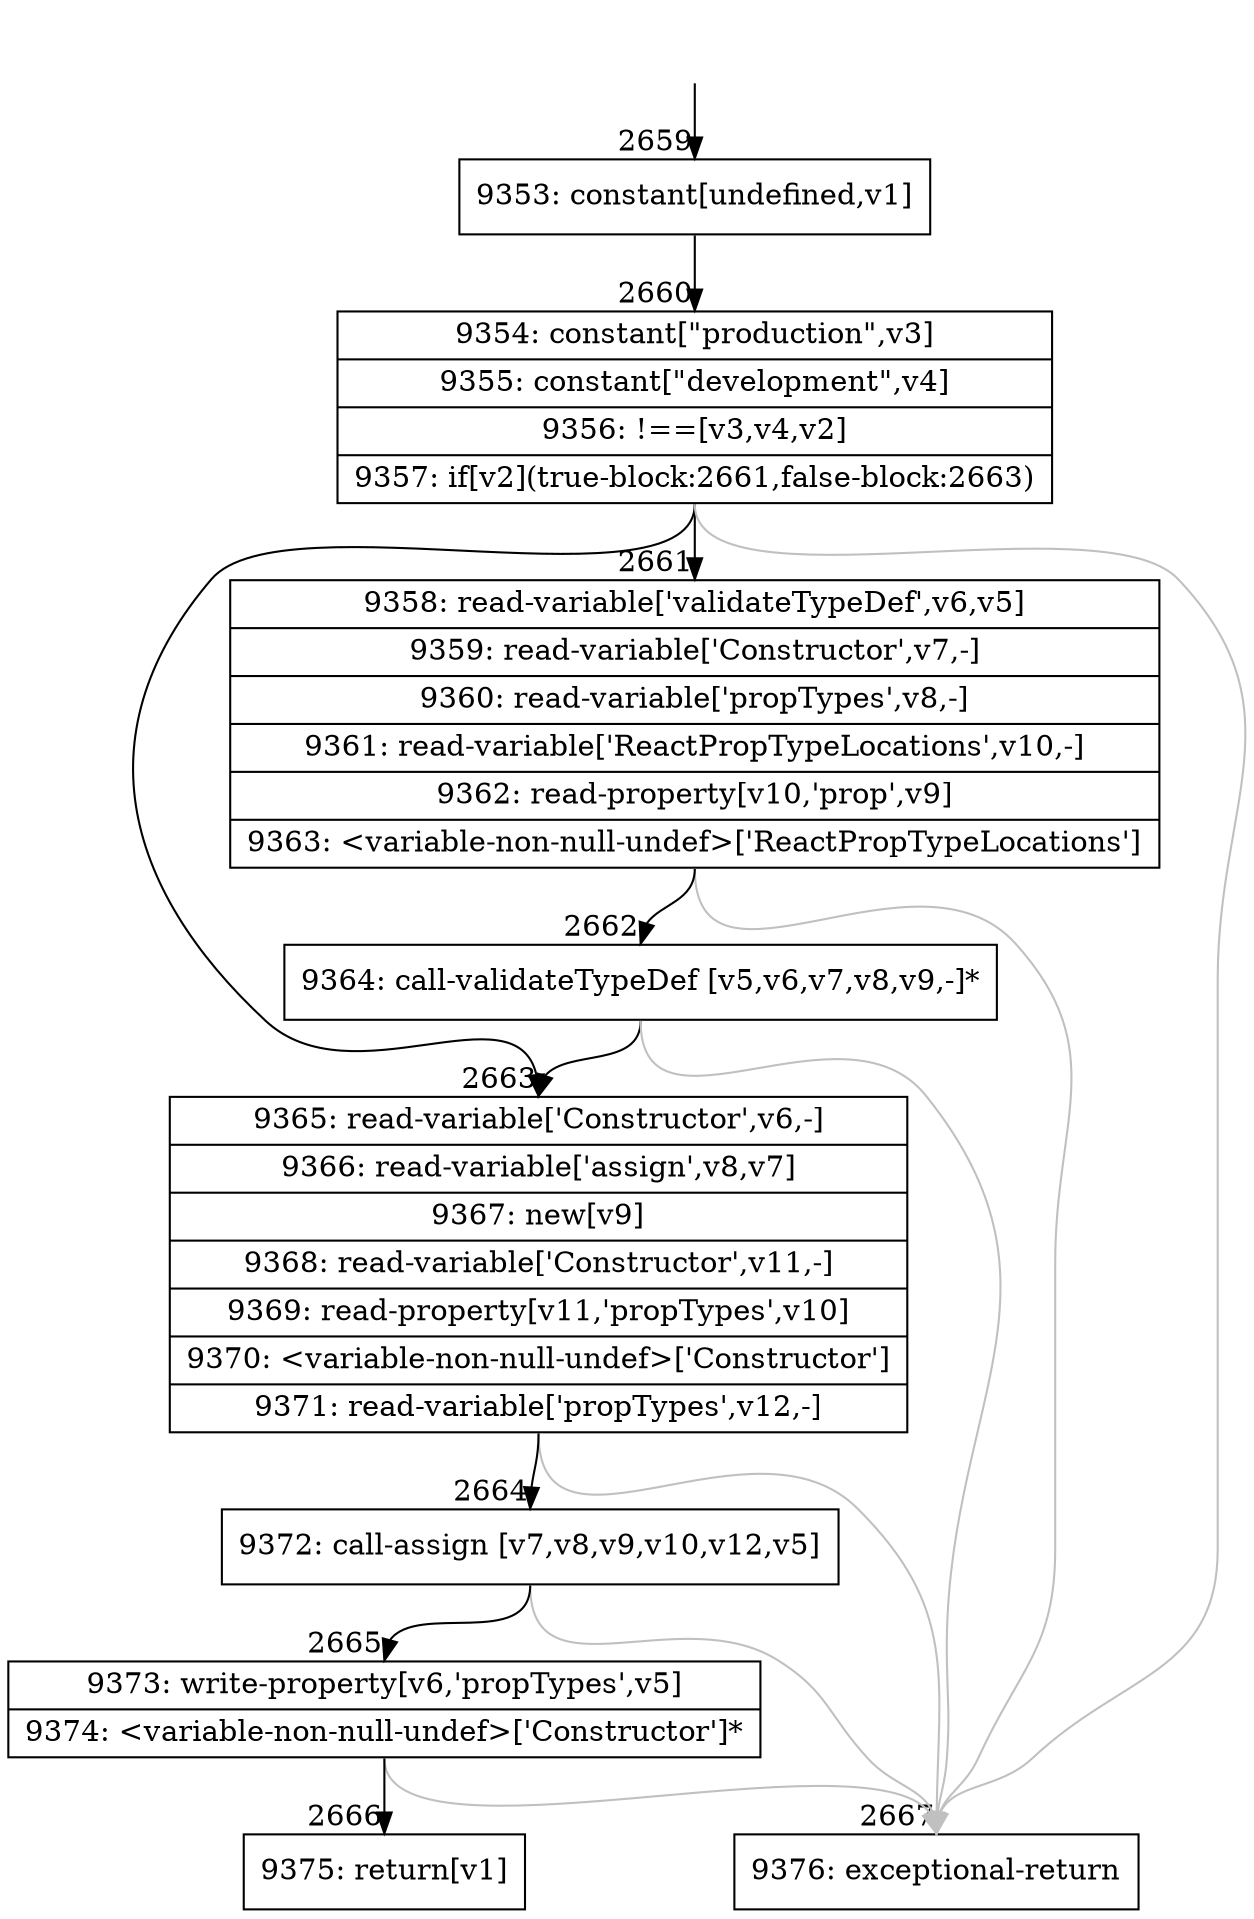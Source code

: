 digraph {
rankdir="TD"
BB_entry198[shape=none,label=""];
BB_entry198 -> BB2659 [tailport=s, headport=n, headlabel="    2659"]
BB2659 [shape=record label="{9353: constant[undefined,v1]}" ] 
BB2659 -> BB2660 [tailport=s, headport=n, headlabel="      2660"]
BB2660 [shape=record label="{9354: constant[\"production\",v3]|9355: constant[\"development\",v4]|9356: !==[v3,v4,v2]|9357: if[v2](true-block:2661,false-block:2663)}" ] 
BB2660 -> BB2661 [tailport=s, headport=n, headlabel="      2661"]
BB2660 -> BB2663 [tailport=s, headport=n, headlabel="      2663"]
BB2660 -> BB2667 [tailport=s, headport=n, color=gray, headlabel="      2667"]
BB2661 [shape=record label="{9358: read-variable['validateTypeDef',v6,v5]|9359: read-variable['Constructor',v7,-]|9360: read-variable['propTypes',v8,-]|9361: read-variable['ReactPropTypeLocations',v10,-]|9362: read-property[v10,'prop',v9]|9363: \<variable-non-null-undef\>['ReactPropTypeLocations']}" ] 
BB2661 -> BB2662 [tailport=s, headport=n, headlabel="      2662"]
BB2661 -> BB2667 [tailport=s, headport=n, color=gray]
BB2662 [shape=record label="{9364: call-validateTypeDef [v5,v6,v7,v8,v9,-]*}" ] 
BB2662 -> BB2663 [tailport=s, headport=n]
BB2662 -> BB2667 [tailport=s, headport=n, color=gray]
BB2663 [shape=record label="{9365: read-variable['Constructor',v6,-]|9366: read-variable['assign',v8,v7]|9367: new[v9]|9368: read-variable['Constructor',v11,-]|9369: read-property[v11,'propTypes',v10]|9370: \<variable-non-null-undef\>['Constructor']|9371: read-variable['propTypes',v12,-]}" ] 
BB2663 -> BB2664 [tailport=s, headport=n, headlabel="      2664"]
BB2663 -> BB2667 [tailport=s, headport=n, color=gray]
BB2664 [shape=record label="{9372: call-assign [v7,v8,v9,v10,v12,v5]}" ] 
BB2664 -> BB2665 [tailport=s, headport=n, headlabel="      2665"]
BB2664 -> BB2667 [tailport=s, headport=n, color=gray]
BB2665 [shape=record label="{9373: write-property[v6,'propTypes',v5]|9374: \<variable-non-null-undef\>['Constructor']*}" ] 
BB2665 -> BB2666 [tailport=s, headport=n, headlabel="      2666"]
BB2665 -> BB2667 [tailport=s, headport=n, color=gray]
BB2666 [shape=record label="{9375: return[v1]}" ] 
BB2667 [shape=record label="{9376: exceptional-return}" ] 
//#$~ 5366
}
